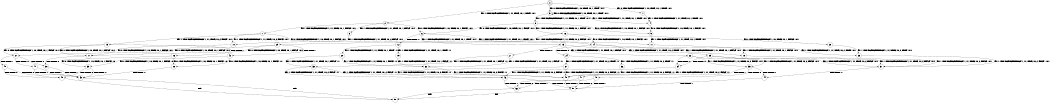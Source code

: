digraph BCG {
size = "7, 10.5";
center = TRUE;
node [shape = circle];
0 [peripheries = 2];
0 -> 1 [label = "EX !0 !ATOMIC_EXCH_BRANCH (1, +0, TRUE, +0, 1, TRUE) !:0:1:"];
0 -> 2 [label = "EX !1 !ATOMIC_EXCH_BRANCH (1, +1, TRUE, +0, 1, TRUE) !:0:1:"];
0 -> 3 [label = "EX !0 !ATOMIC_EXCH_BRANCH (1, +0, TRUE, +0, 1, TRUE) !:0:1:"];
1 -> 4 [label = "EX !1 !ATOMIC_EXCH_BRANCH (1, +1, TRUE, +0, 1, TRUE) !:0:1:"];
2 -> 5 [label = "EX !1 !ATOMIC_EXCH_BRANCH (1, +1, TRUE, +0, 1, FALSE) !:0:1:"];
2 -> 6 [label = "EX !0 !ATOMIC_EXCH_BRANCH (1, +0, TRUE, +0, 1, FALSE) !:0:1:"];
2 -> 7 [label = "EX !1 !ATOMIC_EXCH_BRANCH (1, +1, TRUE, +0, 1, FALSE) !:0:1:"];
3 -> 4 [label = "EX !1 !ATOMIC_EXCH_BRANCH (1, +1, TRUE, +0, 1, TRUE) !:0:1:"];
3 -> 8 [label = "EX !1 !ATOMIC_EXCH_BRANCH (1, +1, TRUE, +0, 1, TRUE) !:0:1:"];
3 -> 3 [label = "EX !0 !ATOMIC_EXCH_BRANCH (1, +0, TRUE, +0, 1, TRUE) !:0:1:"];
4 -> 9 [label = "EX !0 !ATOMIC_EXCH_BRANCH (1, +0, TRUE, +0, 1, FALSE) !:0:1:"];
5 -> 10 [label = "EX !1 !ATOMIC_EXCH_BRANCH (1, +1, TRUE, +0, 2, FALSE) !:0:1:"];
6 -> 11 [label = "EX !1 !ATOMIC_EXCH_BRANCH (1, +1, TRUE, +0, 1, TRUE) !:0:1:"];
6 -> 12 [label = "TERMINATE !0"];
6 -> 13 [label = "EX !1 !ATOMIC_EXCH_BRANCH (1, +1, TRUE, +0, 1, TRUE) !:0:1:"];
7 -> 10 [label = "EX !1 !ATOMIC_EXCH_BRANCH (1, +1, TRUE, +0, 2, FALSE) !:0:1:"];
7 -> 14 [label = "EX !0 !ATOMIC_EXCH_BRANCH (1, +0, TRUE, +0, 1, FALSE) !:0:1:"];
7 -> 15 [label = "EX !1 !ATOMIC_EXCH_BRANCH (1, +1, TRUE, +0, 2, FALSE) !:0:1:"];
8 -> 9 [label = "EX !0 !ATOMIC_EXCH_BRANCH (1, +0, TRUE, +0, 1, FALSE) !:0:1:"];
8 -> 16 [label = "EX !1 !ATOMIC_EXCH_BRANCH (1, +1, TRUE, +0, 1, FALSE) !:0:1:"];
8 -> 6 [label = "EX !0 !ATOMIC_EXCH_BRANCH (1, +0, TRUE, +0, 1, FALSE) !:0:1:"];
9 -> 11 [label = "EX !1 !ATOMIC_EXCH_BRANCH (1, +1, TRUE, +0, 1, TRUE) !:0:1:"];
10 -> 17 [label = "EX !0 !ATOMIC_EXCH_BRANCH (1, +0, TRUE, +0, 1, FALSE) !:0:1:"];
11 -> 18 [label = "EX !1 !ATOMIC_EXCH_BRANCH (1, +1, TRUE, +0, 1, FALSE) !:0:1:"];
12 -> 19 [label = "EX !1 !ATOMIC_EXCH_BRANCH (1, +1, TRUE, +0, 1, TRUE) !:1:"];
12 -> 20 [label = "EX !1 !ATOMIC_EXCH_BRANCH (1, +1, TRUE, +0, 1, TRUE) !:1:"];
13 -> 18 [label = "EX !1 !ATOMIC_EXCH_BRANCH (1, +1, TRUE, +0, 1, FALSE) !:0:1:"];
13 -> 21 [label = "TERMINATE !0"];
13 -> 22 [label = "EX !1 !ATOMIC_EXCH_BRANCH (1, +1, TRUE, +0, 1, FALSE) !:0:1:"];
14 -> 23 [label = "EX !1 !ATOMIC_EXCH_BRANCH (1, +1, TRUE, +0, 2, TRUE) !:0:1:"];
14 -> 24 [label = "TERMINATE !0"];
14 -> 25 [label = "EX !1 !ATOMIC_EXCH_BRANCH (1, +1, TRUE, +0, 2, TRUE) !:0:1:"];
15 -> 17 [label = "EX !0 !ATOMIC_EXCH_BRANCH (1, +0, TRUE, +0, 1, FALSE) !:0:1:"];
15 -> 26 [label = "TERMINATE !1"];
15 -> 27 [label = "EX !0 !ATOMIC_EXCH_BRANCH (1, +0, TRUE, +0, 1, FALSE) !:0:1:"];
16 -> 28 [label = "EX !0 !ATOMIC_EXCH_BRANCH (1, +0, TRUE, +0, 1, FALSE) !:0:1:"];
16 -> 29 [label = "EX !1 !ATOMIC_EXCH_BRANCH (1, +1, TRUE, +0, 2, FALSE) !:0:1:"];
16 -> 14 [label = "EX !0 !ATOMIC_EXCH_BRANCH (1, +0, TRUE, +0, 1, FALSE) !:0:1:"];
17 -> 30 [label = "TERMINATE !0"];
18 -> 31 [label = "EX !1 !ATOMIC_EXCH_BRANCH (1, +1, TRUE, +0, 2, FALSE) !:0:1:"];
19 -> 32 [label = "EX !1 !ATOMIC_EXCH_BRANCH (1, +1, TRUE, +0, 1, FALSE) !:1:"];
20 -> 32 [label = "EX !1 !ATOMIC_EXCH_BRANCH (1, +1, TRUE, +0, 1, FALSE) !:1:"];
20 -> 33 [label = "EX !1 !ATOMIC_EXCH_BRANCH (1, +1, TRUE, +0, 1, FALSE) !:1:"];
21 -> 32 [label = "EX !1 !ATOMIC_EXCH_BRANCH (1, +1, TRUE, +0, 1, FALSE) !:1:"];
21 -> 33 [label = "EX !1 !ATOMIC_EXCH_BRANCH (1, +1, TRUE, +0, 1, FALSE) !:1:"];
22 -> 31 [label = "EX !1 !ATOMIC_EXCH_BRANCH (1, +1, TRUE, +0, 2, FALSE) !:0:1:"];
22 -> 34 [label = "TERMINATE !0"];
22 -> 35 [label = "EX !1 !ATOMIC_EXCH_BRANCH (1, +1, TRUE, +0, 2, FALSE) !:0:1:"];
23 -> 31 [label = "EX !1 !ATOMIC_EXCH_BRANCH (1, +1, TRUE, +0, 2, FALSE) !:0:1:"];
24 -> 36 [label = "EX !1 !ATOMIC_EXCH_BRANCH (1, +1, TRUE, +0, 2, TRUE) !:1:"];
24 -> 37 [label = "EX !1 !ATOMIC_EXCH_BRANCH (1, +1, TRUE, +0, 2, TRUE) !:1:"];
25 -> 31 [label = "EX !1 !ATOMIC_EXCH_BRANCH (1, +1, TRUE, +0, 2, FALSE) !:0:1:"];
25 -> 34 [label = "TERMINATE !0"];
25 -> 35 [label = "EX !1 !ATOMIC_EXCH_BRANCH (1, +1, TRUE, +0, 2, FALSE) !:0:1:"];
26 -> 38 [label = "EX !0 !ATOMIC_EXCH_BRANCH (1, +0, TRUE, +0, 1, FALSE) !:0:"];
26 -> 39 [label = "EX !0 !ATOMIC_EXCH_BRANCH (1, +0, TRUE, +0, 1, FALSE) !:0:"];
27 -> 30 [label = "TERMINATE !0"];
27 -> 40 [label = "TERMINATE !1"];
27 -> 41 [label = "TERMINATE !0"];
28 -> 23 [label = "EX !1 !ATOMIC_EXCH_BRANCH (1, +1, TRUE, +0, 2, TRUE) !:0:1:"];
29 -> 17 [label = "EX !0 !ATOMIC_EXCH_BRANCH (1, +0, TRUE, +0, 1, FALSE) !:0:1:"];
29 -> 42 [label = "TERMINATE !1"];
29 -> 27 [label = "EX !0 !ATOMIC_EXCH_BRANCH (1, +0, TRUE, +0, 1, FALSE) !:0:1:"];
30 -> 43 [label = "TERMINATE !1"];
31 -> 44 [label = "TERMINATE !0"];
32 -> 45 [label = "EX !1 !ATOMIC_EXCH_BRANCH (1, +1, TRUE, +0, 2, FALSE) !:1:"];
33 -> 45 [label = "EX !1 !ATOMIC_EXCH_BRANCH (1, +1, TRUE, +0, 2, FALSE) !:1:"];
33 -> 46 [label = "EX !1 !ATOMIC_EXCH_BRANCH (1, +1, TRUE, +0, 2, FALSE) !:1:"];
34 -> 45 [label = "EX !1 !ATOMIC_EXCH_BRANCH (1, +1, TRUE, +0, 2, FALSE) !:1:"];
34 -> 46 [label = "EX !1 !ATOMIC_EXCH_BRANCH (1, +1, TRUE, +0, 2, FALSE) !:1:"];
35 -> 44 [label = "TERMINATE !0"];
35 -> 47 [label = "TERMINATE !1"];
35 -> 48 [label = "TERMINATE !0"];
36 -> 45 [label = "EX !1 !ATOMIC_EXCH_BRANCH (1, +1, TRUE, +0, 2, FALSE) !:1:"];
37 -> 45 [label = "EX !1 !ATOMIC_EXCH_BRANCH (1, +1, TRUE, +0, 2, FALSE) !:1:"];
37 -> 46 [label = "EX !1 !ATOMIC_EXCH_BRANCH (1, +1, TRUE, +0, 2, FALSE) !:1:"];
38 -> 43 [label = "TERMINATE !0"];
39 -> 43 [label = "TERMINATE !0"];
39 -> 49 [label = "TERMINATE !0"];
40 -> 43 [label = "TERMINATE !0"];
40 -> 49 [label = "TERMINATE !0"];
41 -> 43 [label = "TERMINATE !1"];
41 -> 49 [label = "TERMINATE !1"];
42 -> 38 [label = "EX !0 !ATOMIC_EXCH_BRANCH (1, +0, TRUE, +0, 1, FALSE) !:0:"];
42 -> 39 [label = "EX !0 !ATOMIC_EXCH_BRANCH (1, +0, TRUE, +0, 1, FALSE) !:0:"];
43 -> 50 [label = "exit"];
44 -> 51 [label = "TERMINATE !1"];
45 -> 51 [label = "TERMINATE !1"];
46 -> 51 [label = "TERMINATE !1"];
46 -> 52 [label = "TERMINATE !1"];
47 -> 51 [label = "TERMINATE !0"];
47 -> 52 [label = "TERMINATE !0"];
48 -> 51 [label = "TERMINATE !1"];
48 -> 52 [label = "TERMINATE !1"];
49 -> 50 [label = "exit"];
51 -> 50 [label = "exit"];
52 -> 50 [label = "exit"];
}
